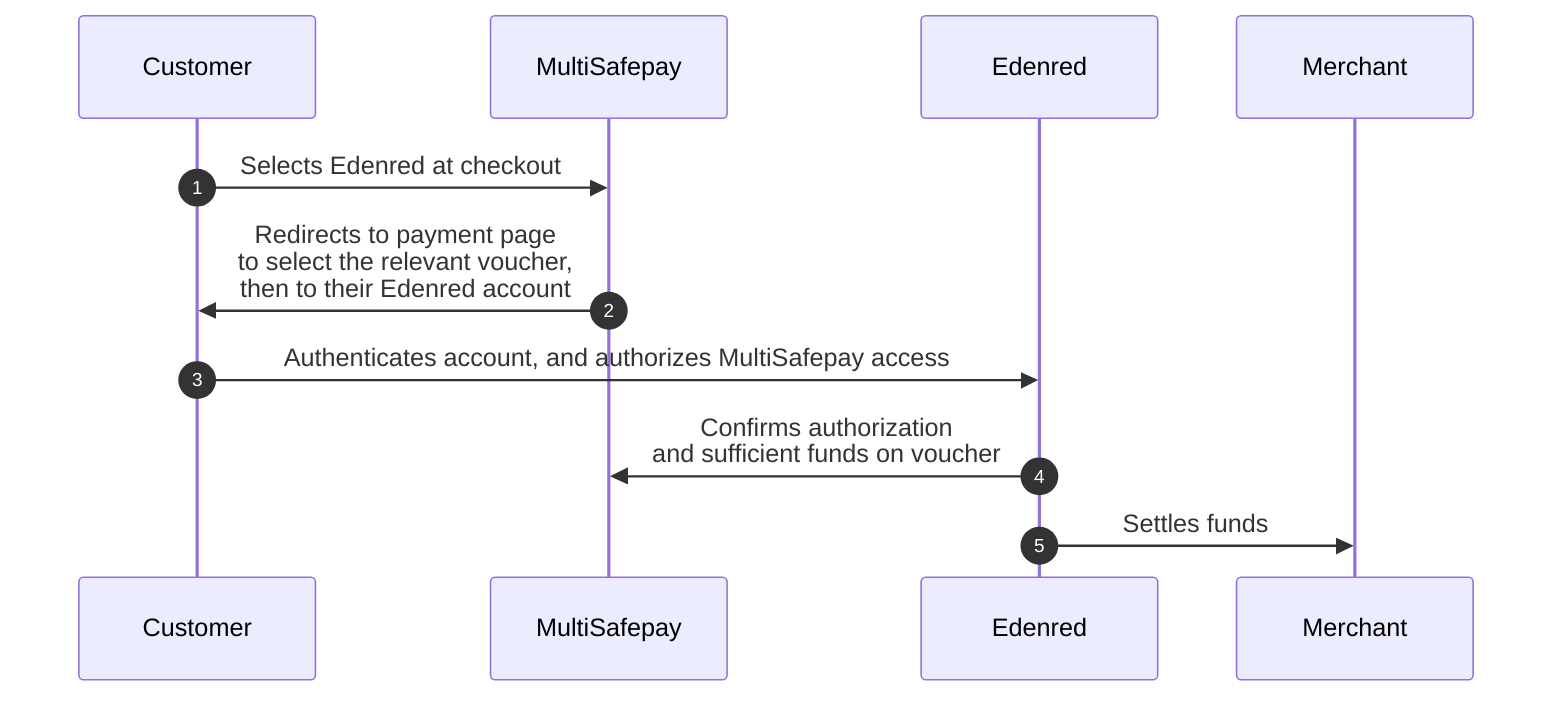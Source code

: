sequenceDiagram
    autonumber
    participant C as Customer
    participant Mu as MultiSafepay
    participant E as Edenred
    participant Me as Merchant

    C->>Mu: Selects Edenred at checkout
    Mu->>C: Redirects to payment page <br> to select the relevant voucher, <br> then to their Edenred account
    C->>E: Authenticates account, and authorizes MultiSafepay access
    E->>Mu: Confirms authorization <br> and sufficient funds on voucher
    E->>Me: Settles funds